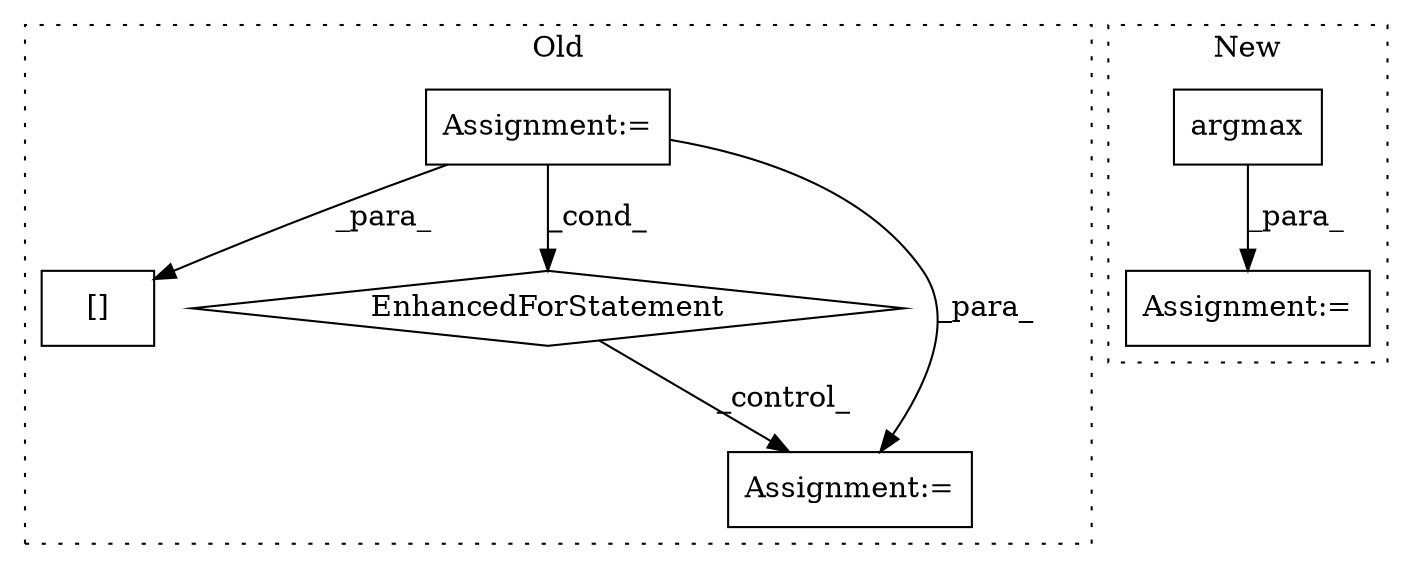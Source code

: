 digraph G {
subgraph cluster0 {
1 [label="[]" a="2" s="5267,5279" l="7,1" shape="box"];
4 [label="Assignment:=" a="7" s="5166,5255" l="57,2" shape="box"];
5 [label="EnhancedForStatement" a="70" s="5166,5255" l="57,2" shape="diamond"];
6 [label="Assignment:=" a="7" s="5672" l="1" shape="box"];
label = "Old";
style="dotted";
}
subgraph cluster1 {
2 [label="argmax" a="32" s="5590,5623" l="7,1" shape="box"];
3 [label="Assignment:=" a="7" s="5583" l="1" shape="box"];
label = "New";
style="dotted";
}
2 -> 3 [label="_para_"];
4 -> 1 [label="_para_"];
4 -> 6 [label="_para_"];
4 -> 5 [label="_cond_"];
5 -> 6 [label="_control_"];
}